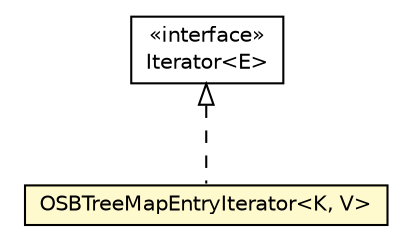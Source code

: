 #!/usr/local/bin/dot
#
# Class diagram 
# Generated by UMLGraph version R5_6-24-gf6e263 (http://www.umlgraph.org/)
#

digraph G {
	edge [fontname="Helvetica",fontsize=10,labelfontname="Helvetica",labelfontsize=10];
	node [fontname="Helvetica",fontsize=10,shape=plaintext];
	nodesep=0.25;
	ranksep=0.5;
	// com.orientechnologies.orient.core.index.sbtree.OSBTreeMapEntryIterator<K, V>
	c3248795 [label=<<table title="com.orientechnologies.orient.core.index.sbtree.OSBTreeMapEntryIterator" border="0" cellborder="1" cellspacing="0" cellpadding="2" port="p" bgcolor="lemonChiffon" href="./OSBTreeMapEntryIterator.html">
		<tr><td><table border="0" cellspacing="0" cellpadding="1">
<tr><td align="center" balign="center"> OSBTreeMapEntryIterator&lt;K, V&gt; </td></tr>
		</table></td></tr>
		</table>>, URL="./OSBTreeMapEntryIterator.html", fontname="Helvetica", fontcolor="black", fontsize=10.0];
	//com.orientechnologies.orient.core.index.sbtree.OSBTreeMapEntryIterator<K, V> implements java.util.Iterator<E>
	c3249475:p -> c3248795:p [dir=back,arrowtail=empty,style=dashed];
	// java.util.Iterator<E>
	c3249475 [label=<<table title="java.util.Iterator" border="0" cellborder="1" cellspacing="0" cellpadding="2" port="p" href="http://java.sun.com/j2se/1.4.2/docs/api/java/util/Iterator.html">
		<tr><td><table border="0" cellspacing="0" cellpadding="1">
<tr><td align="center" balign="center"> &#171;interface&#187; </td></tr>
<tr><td align="center" balign="center"> Iterator&lt;E&gt; </td></tr>
		</table></td></tr>
		</table>>, URL="http://java.sun.com/j2se/1.4.2/docs/api/java/util/Iterator.html", fontname="Helvetica", fontcolor="black", fontsize=10.0];
}

